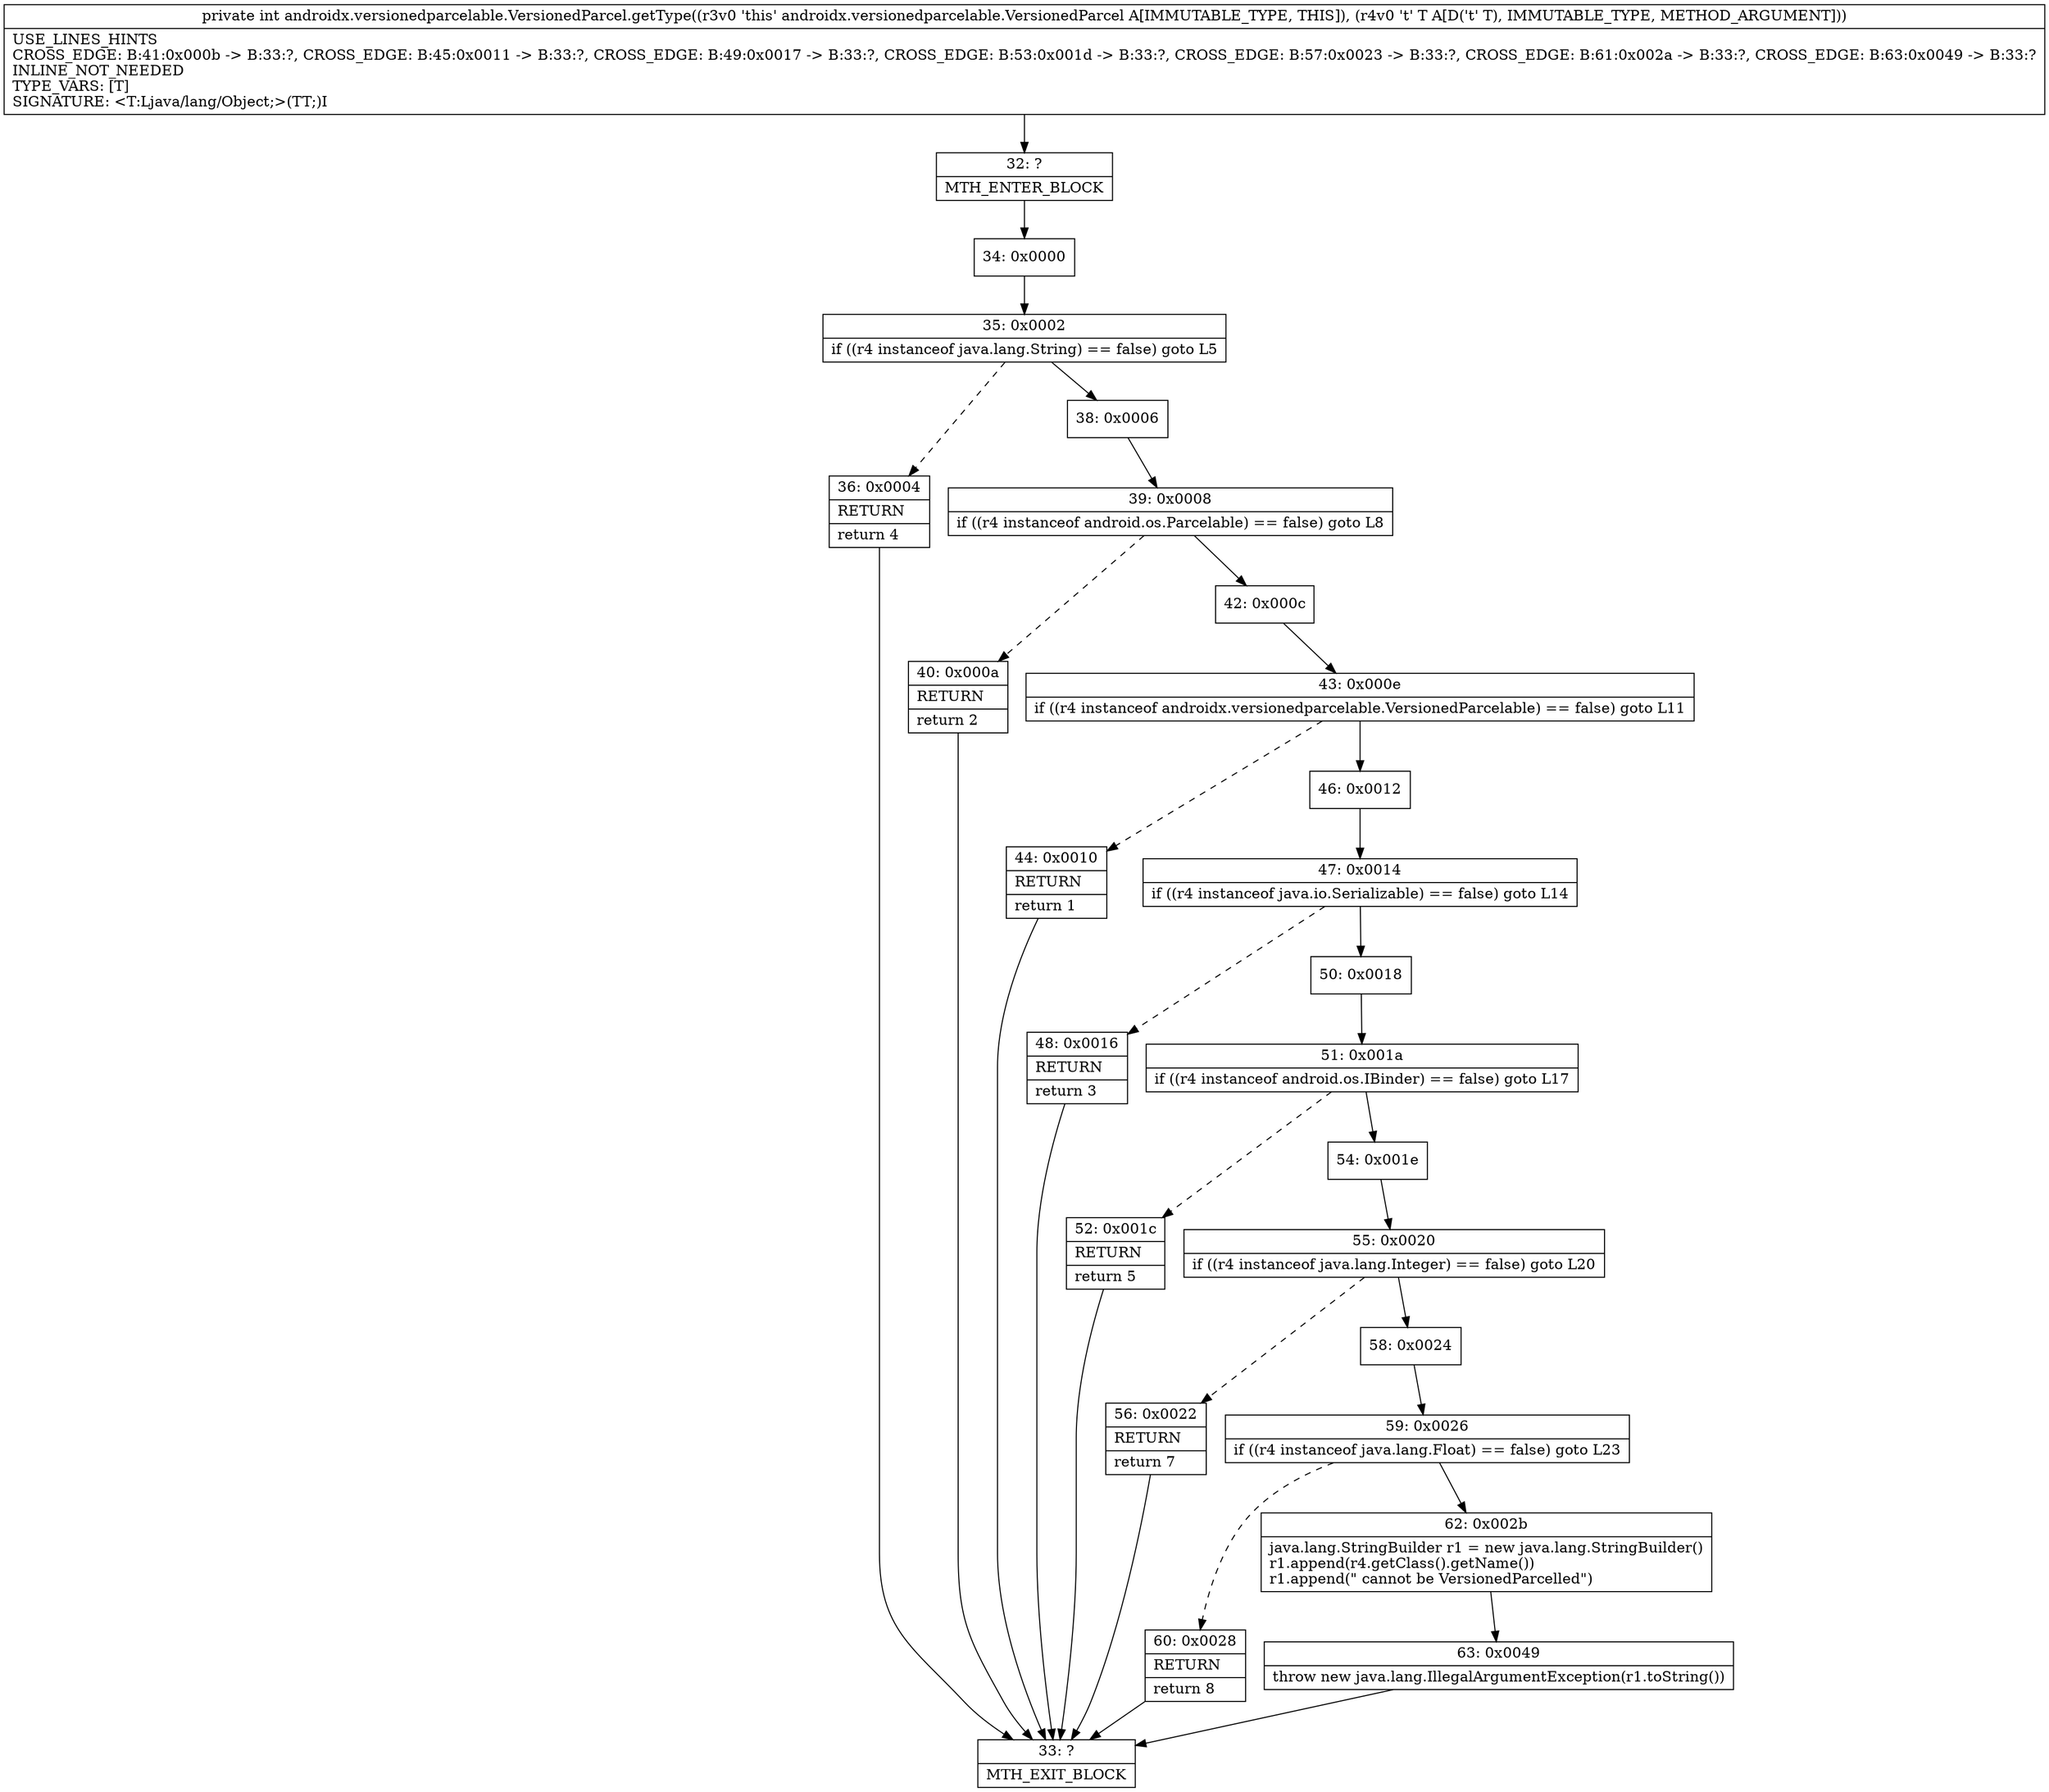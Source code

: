 digraph "CFG forandroidx.versionedparcelable.VersionedParcel.getType(Ljava\/lang\/Object;)I" {
Node_32 [shape=record,label="{32\:\ ?|MTH_ENTER_BLOCK\l}"];
Node_34 [shape=record,label="{34\:\ 0x0000}"];
Node_35 [shape=record,label="{35\:\ 0x0002|if ((r4 instanceof java.lang.String) == false) goto L5\l}"];
Node_36 [shape=record,label="{36\:\ 0x0004|RETURN\l|return 4\l}"];
Node_33 [shape=record,label="{33\:\ ?|MTH_EXIT_BLOCK\l}"];
Node_38 [shape=record,label="{38\:\ 0x0006}"];
Node_39 [shape=record,label="{39\:\ 0x0008|if ((r4 instanceof android.os.Parcelable) == false) goto L8\l}"];
Node_40 [shape=record,label="{40\:\ 0x000a|RETURN\l|return 2\l}"];
Node_42 [shape=record,label="{42\:\ 0x000c}"];
Node_43 [shape=record,label="{43\:\ 0x000e|if ((r4 instanceof androidx.versionedparcelable.VersionedParcelable) == false) goto L11\l}"];
Node_44 [shape=record,label="{44\:\ 0x0010|RETURN\l|return 1\l}"];
Node_46 [shape=record,label="{46\:\ 0x0012}"];
Node_47 [shape=record,label="{47\:\ 0x0014|if ((r4 instanceof java.io.Serializable) == false) goto L14\l}"];
Node_48 [shape=record,label="{48\:\ 0x0016|RETURN\l|return 3\l}"];
Node_50 [shape=record,label="{50\:\ 0x0018}"];
Node_51 [shape=record,label="{51\:\ 0x001a|if ((r4 instanceof android.os.IBinder) == false) goto L17\l}"];
Node_52 [shape=record,label="{52\:\ 0x001c|RETURN\l|return 5\l}"];
Node_54 [shape=record,label="{54\:\ 0x001e}"];
Node_55 [shape=record,label="{55\:\ 0x0020|if ((r4 instanceof java.lang.Integer) == false) goto L20\l}"];
Node_56 [shape=record,label="{56\:\ 0x0022|RETURN\l|return 7\l}"];
Node_58 [shape=record,label="{58\:\ 0x0024}"];
Node_59 [shape=record,label="{59\:\ 0x0026|if ((r4 instanceof java.lang.Float) == false) goto L23\l}"];
Node_60 [shape=record,label="{60\:\ 0x0028|RETURN\l|return 8\l}"];
Node_62 [shape=record,label="{62\:\ 0x002b|java.lang.StringBuilder r1 = new java.lang.StringBuilder()\lr1.append(r4.getClass().getName())\lr1.append(\" cannot be VersionedParcelled\")\l}"];
Node_63 [shape=record,label="{63\:\ 0x0049|throw new java.lang.IllegalArgumentException(r1.toString())\l}"];
MethodNode[shape=record,label="{private int androidx.versionedparcelable.VersionedParcel.getType((r3v0 'this' androidx.versionedparcelable.VersionedParcel A[IMMUTABLE_TYPE, THIS]), (r4v0 't' T A[D('t' T), IMMUTABLE_TYPE, METHOD_ARGUMENT]))  | USE_LINES_HINTS\lCROSS_EDGE: B:41:0x000b \-\> B:33:?, CROSS_EDGE: B:45:0x0011 \-\> B:33:?, CROSS_EDGE: B:49:0x0017 \-\> B:33:?, CROSS_EDGE: B:53:0x001d \-\> B:33:?, CROSS_EDGE: B:57:0x0023 \-\> B:33:?, CROSS_EDGE: B:61:0x002a \-\> B:33:?, CROSS_EDGE: B:63:0x0049 \-\> B:33:?\lINLINE_NOT_NEEDED\lTYPE_VARS: [T]\lSIGNATURE: \<T:Ljava\/lang\/Object;\>(TT;)I\l}"];
MethodNode -> Node_32;Node_32 -> Node_34;
Node_34 -> Node_35;
Node_35 -> Node_36[style=dashed];
Node_35 -> Node_38;
Node_36 -> Node_33;
Node_38 -> Node_39;
Node_39 -> Node_40[style=dashed];
Node_39 -> Node_42;
Node_40 -> Node_33;
Node_42 -> Node_43;
Node_43 -> Node_44[style=dashed];
Node_43 -> Node_46;
Node_44 -> Node_33;
Node_46 -> Node_47;
Node_47 -> Node_48[style=dashed];
Node_47 -> Node_50;
Node_48 -> Node_33;
Node_50 -> Node_51;
Node_51 -> Node_52[style=dashed];
Node_51 -> Node_54;
Node_52 -> Node_33;
Node_54 -> Node_55;
Node_55 -> Node_56[style=dashed];
Node_55 -> Node_58;
Node_56 -> Node_33;
Node_58 -> Node_59;
Node_59 -> Node_60[style=dashed];
Node_59 -> Node_62;
Node_60 -> Node_33;
Node_62 -> Node_63;
Node_63 -> Node_33;
}

